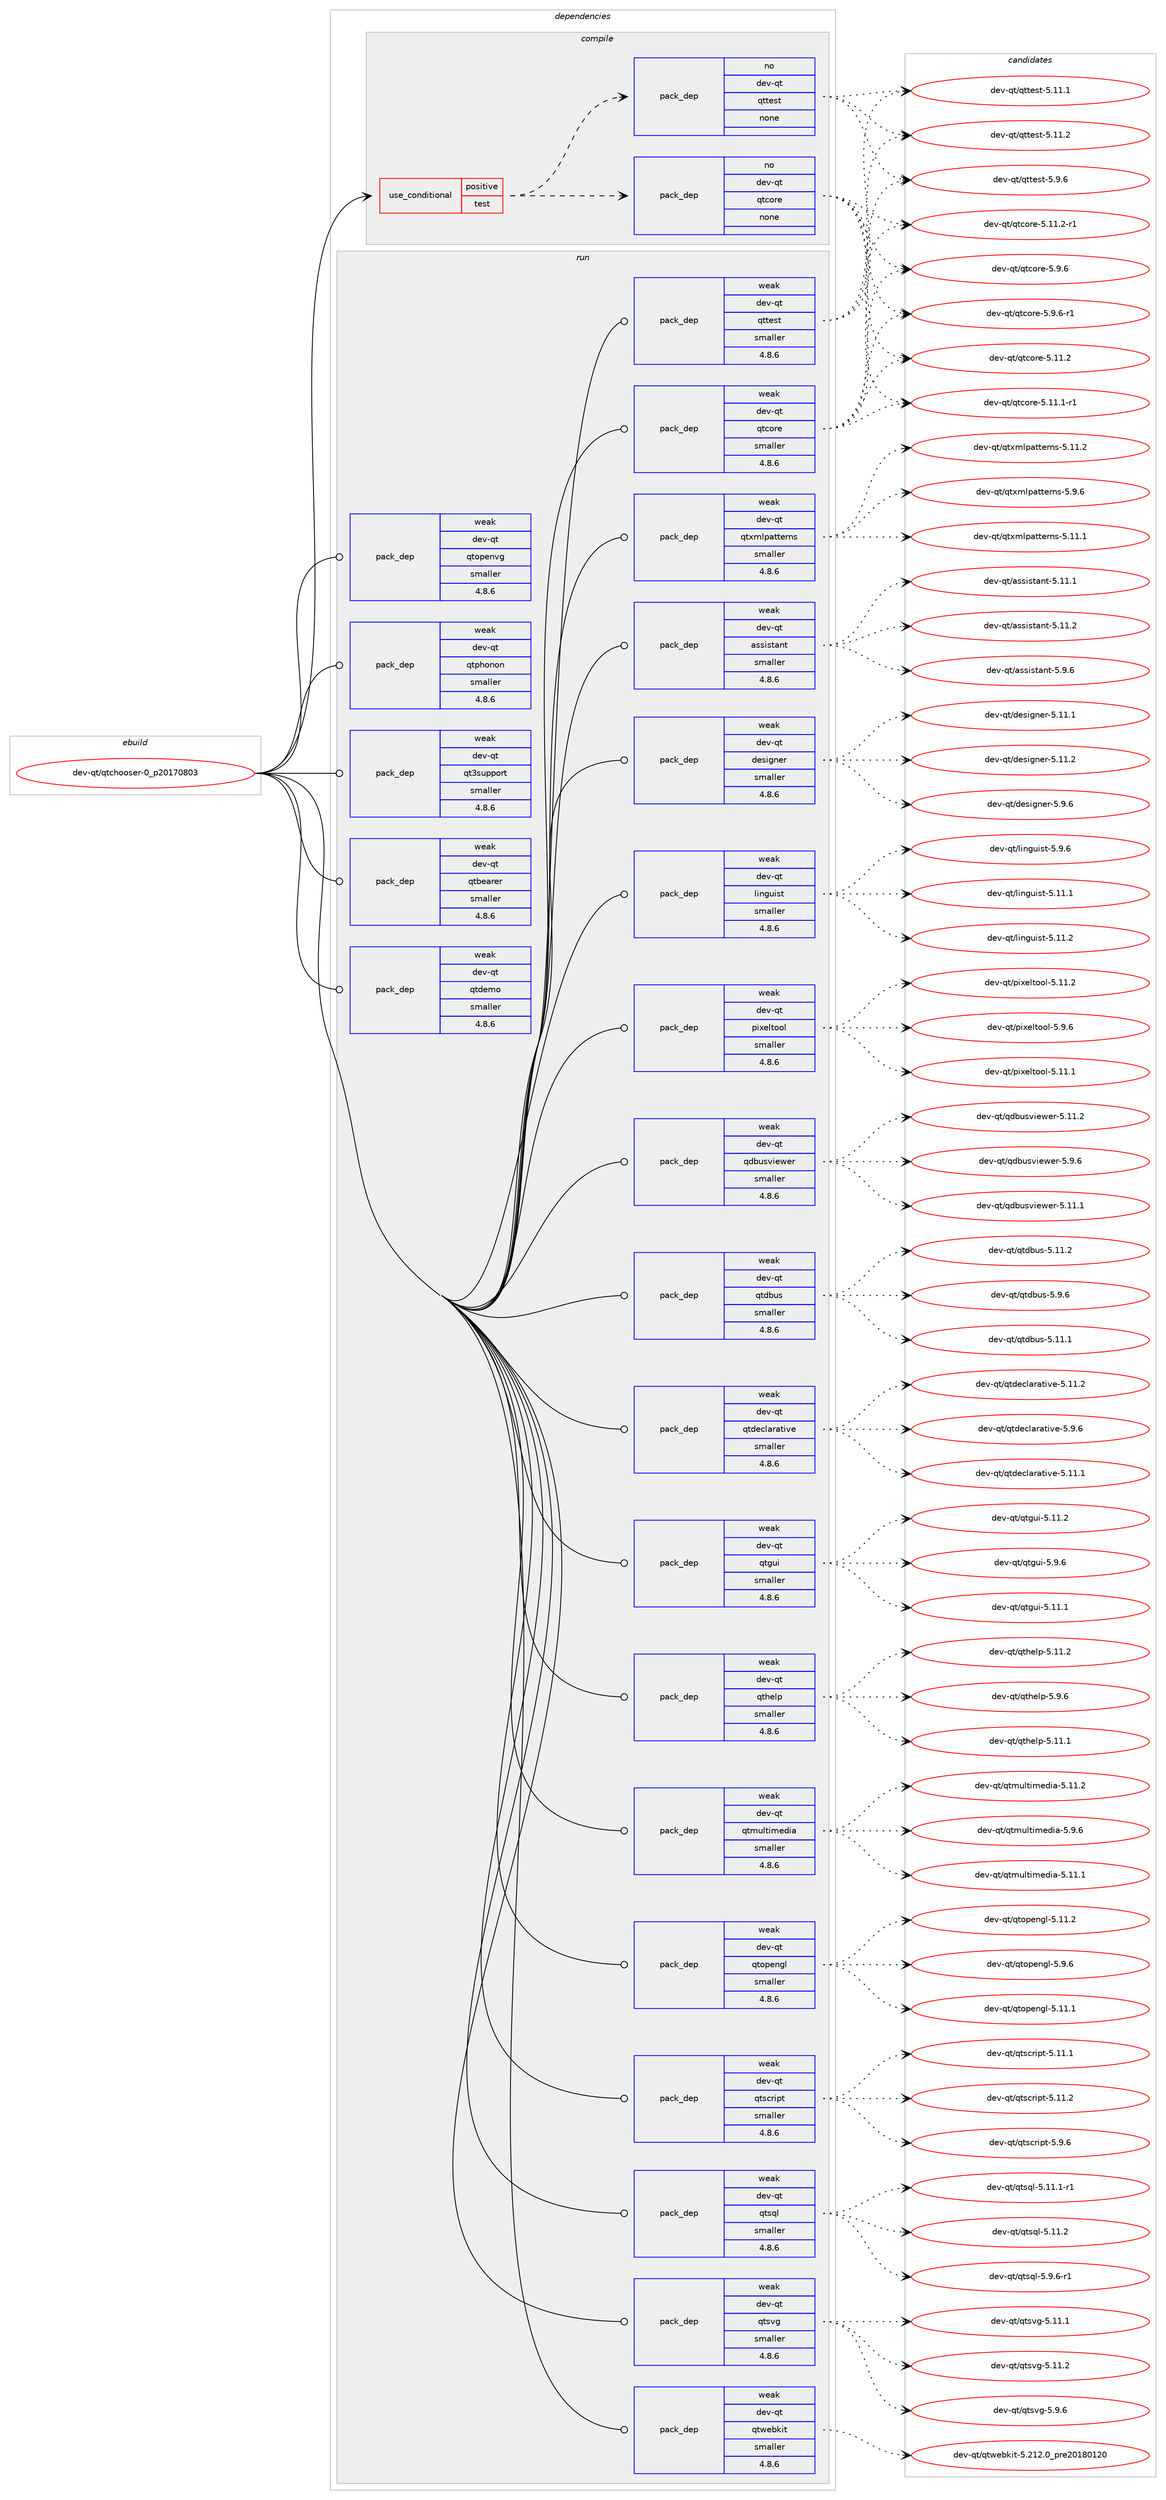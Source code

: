 digraph prolog {

# *************
# Graph options
# *************

newrank=true;
concentrate=true;
compound=true;
graph [rankdir=LR,fontname=Helvetica,fontsize=10,ranksep=1.5];#, ranksep=2.5, nodesep=0.2];
edge  [arrowhead=vee];
node  [fontname=Helvetica,fontsize=10];

# **********
# The ebuild
# **********

subgraph cluster_leftcol {
color=gray;
rank=same;
label=<<i>ebuild</i>>;
id [label="dev-qt/qtchooser-0_p20170803", color=red, width=4, href="../dev-qt/qtchooser-0_p20170803.svg"];
}

# ****************
# The dependencies
# ****************

subgraph cluster_midcol {
color=gray;
label=<<i>dependencies</i>>;
subgraph cluster_compile {
fillcolor="#eeeeee";
style=filled;
label=<<i>compile</i>>;
subgraph cond591 {
dependency3573 [label=<<TABLE BORDER="0" CELLBORDER="1" CELLSPACING="0" CELLPADDING="4"><TR><TD ROWSPAN="3" CELLPADDING="10">use_conditional</TD></TR><TR><TD>positive</TD></TR><TR><TD>test</TD></TR></TABLE>>, shape=none, color=red];
subgraph pack2867 {
dependency3574 [label=<<TABLE BORDER="0" CELLBORDER="1" CELLSPACING="0" CELLPADDING="4" WIDTH="220"><TR><TD ROWSPAN="6" CELLPADDING="30">pack_dep</TD></TR><TR><TD WIDTH="110">no</TD></TR><TR><TD>dev-qt</TD></TR><TR><TD>qtcore</TD></TR><TR><TD>none</TD></TR><TR><TD></TD></TR></TABLE>>, shape=none, color=blue];
}
dependency3573:e -> dependency3574:w [weight=20,style="dashed",arrowhead="vee"];
subgraph pack2868 {
dependency3575 [label=<<TABLE BORDER="0" CELLBORDER="1" CELLSPACING="0" CELLPADDING="4" WIDTH="220"><TR><TD ROWSPAN="6" CELLPADDING="30">pack_dep</TD></TR><TR><TD WIDTH="110">no</TD></TR><TR><TD>dev-qt</TD></TR><TR><TD>qttest</TD></TR><TR><TD>none</TD></TR><TR><TD></TD></TR></TABLE>>, shape=none, color=blue];
}
dependency3573:e -> dependency3575:w [weight=20,style="dashed",arrowhead="vee"];
}
id:e -> dependency3573:w [weight=20,style="solid",arrowhead="vee"];
}
subgraph cluster_compileandrun {
fillcolor="#eeeeee";
style=filled;
label=<<i>compile and run</i>>;
}
subgraph cluster_run {
fillcolor="#eeeeee";
style=filled;
label=<<i>run</i>>;
subgraph pack2869 {
dependency3576 [label=<<TABLE BORDER="0" CELLBORDER="1" CELLSPACING="0" CELLPADDING="4" WIDTH="220"><TR><TD ROWSPAN="6" CELLPADDING="30">pack_dep</TD></TR><TR><TD WIDTH="110">weak</TD></TR><TR><TD>dev-qt</TD></TR><TR><TD>assistant</TD></TR><TR><TD>smaller</TD></TR><TR><TD>4.8.6</TD></TR></TABLE>>, shape=none, color=blue];
}
id:e -> dependency3576:w [weight=20,style="solid",arrowhead="odot"];
subgraph pack2870 {
dependency3577 [label=<<TABLE BORDER="0" CELLBORDER="1" CELLSPACING="0" CELLPADDING="4" WIDTH="220"><TR><TD ROWSPAN="6" CELLPADDING="30">pack_dep</TD></TR><TR><TD WIDTH="110">weak</TD></TR><TR><TD>dev-qt</TD></TR><TR><TD>designer</TD></TR><TR><TD>smaller</TD></TR><TR><TD>4.8.6</TD></TR></TABLE>>, shape=none, color=blue];
}
id:e -> dependency3577:w [weight=20,style="solid",arrowhead="odot"];
subgraph pack2871 {
dependency3578 [label=<<TABLE BORDER="0" CELLBORDER="1" CELLSPACING="0" CELLPADDING="4" WIDTH="220"><TR><TD ROWSPAN="6" CELLPADDING="30">pack_dep</TD></TR><TR><TD WIDTH="110">weak</TD></TR><TR><TD>dev-qt</TD></TR><TR><TD>linguist</TD></TR><TR><TD>smaller</TD></TR><TR><TD>4.8.6</TD></TR></TABLE>>, shape=none, color=blue];
}
id:e -> dependency3578:w [weight=20,style="solid",arrowhead="odot"];
subgraph pack2872 {
dependency3579 [label=<<TABLE BORDER="0" CELLBORDER="1" CELLSPACING="0" CELLPADDING="4" WIDTH="220"><TR><TD ROWSPAN="6" CELLPADDING="30">pack_dep</TD></TR><TR><TD WIDTH="110">weak</TD></TR><TR><TD>dev-qt</TD></TR><TR><TD>pixeltool</TD></TR><TR><TD>smaller</TD></TR><TR><TD>4.8.6</TD></TR></TABLE>>, shape=none, color=blue];
}
id:e -> dependency3579:w [weight=20,style="solid",arrowhead="odot"];
subgraph pack2873 {
dependency3580 [label=<<TABLE BORDER="0" CELLBORDER="1" CELLSPACING="0" CELLPADDING="4" WIDTH="220"><TR><TD ROWSPAN="6" CELLPADDING="30">pack_dep</TD></TR><TR><TD WIDTH="110">weak</TD></TR><TR><TD>dev-qt</TD></TR><TR><TD>qdbusviewer</TD></TR><TR><TD>smaller</TD></TR><TR><TD>4.8.6</TD></TR></TABLE>>, shape=none, color=blue];
}
id:e -> dependency3580:w [weight=20,style="solid",arrowhead="odot"];
subgraph pack2874 {
dependency3581 [label=<<TABLE BORDER="0" CELLBORDER="1" CELLSPACING="0" CELLPADDING="4" WIDTH="220"><TR><TD ROWSPAN="6" CELLPADDING="30">pack_dep</TD></TR><TR><TD WIDTH="110">weak</TD></TR><TR><TD>dev-qt</TD></TR><TR><TD>qt3support</TD></TR><TR><TD>smaller</TD></TR><TR><TD>4.8.6</TD></TR></TABLE>>, shape=none, color=blue];
}
id:e -> dependency3581:w [weight=20,style="solid",arrowhead="odot"];
subgraph pack2875 {
dependency3582 [label=<<TABLE BORDER="0" CELLBORDER="1" CELLSPACING="0" CELLPADDING="4" WIDTH="220"><TR><TD ROWSPAN="6" CELLPADDING="30">pack_dep</TD></TR><TR><TD WIDTH="110">weak</TD></TR><TR><TD>dev-qt</TD></TR><TR><TD>qtbearer</TD></TR><TR><TD>smaller</TD></TR><TR><TD>4.8.6</TD></TR></TABLE>>, shape=none, color=blue];
}
id:e -> dependency3582:w [weight=20,style="solid",arrowhead="odot"];
subgraph pack2876 {
dependency3583 [label=<<TABLE BORDER="0" CELLBORDER="1" CELLSPACING="0" CELLPADDING="4" WIDTH="220"><TR><TD ROWSPAN="6" CELLPADDING="30">pack_dep</TD></TR><TR><TD WIDTH="110">weak</TD></TR><TR><TD>dev-qt</TD></TR><TR><TD>qtcore</TD></TR><TR><TD>smaller</TD></TR><TR><TD>4.8.6</TD></TR></TABLE>>, shape=none, color=blue];
}
id:e -> dependency3583:w [weight=20,style="solid",arrowhead="odot"];
subgraph pack2877 {
dependency3584 [label=<<TABLE BORDER="0" CELLBORDER="1" CELLSPACING="0" CELLPADDING="4" WIDTH="220"><TR><TD ROWSPAN="6" CELLPADDING="30">pack_dep</TD></TR><TR><TD WIDTH="110">weak</TD></TR><TR><TD>dev-qt</TD></TR><TR><TD>qtdbus</TD></TR><TR><TD>smaller</TD></TR><TR><TD>4.8.6</TD></TR></TABLE>>, shape=none, color=blue];
}
id:e -> dependency3584:w [weight=20,style="solid",arrowhead="odot"];
subgraph pack2878 {
dependency3585 [label=<<TABLE BORDER="0" CELLBORDER="1" CELLSPACING="0" CELLPADDING="4" WIDTH="220"><TR><TD ROWSPAN="6" CELLPADDING="30">pack_dep</TD></TR><TR><TD WIDTH="110">weak</TD></TR><TR><TD>dev-qt</TD></TR><TR><TD>qtdeclarative</TD></TR><TR><TD>smaller</TD></TR><TR><TD>4.8.6</TD></TR></TABLE>>, shape=none, color=blue];
}
id:e -> dependency3585:w [weight=20,style="solid",arrowhead="odot"];
subgraph pack2879 {
dependency3586 [label=<<TABLE BORDER="0" CELLBORDER="1" CELLSPACING="0" CELLPADDING="4" WIDTH="220"><TR><TD ROWSPAN="6" CELLPADDING="30">pack_dep</TD></TR><TR><TD WIDTH="110">weak</TD></TR><TR><TD>dev-qt</TD></TR><TR><TD>qtdemo</TD></TR><TR><TD>smaller</TD></TR><TR><TD>4.8.6</TD></TR></TABLE>>, shape=none, color=blue];
}
id:e -> dependency3586:w [weight=20,style="solid",arrowhead="odot"];
subgraph pack2880 {
dependency3587 [label=<<TABLE BORDER="0" CELLBORDER="1" CELLSPACING="0" CELLPADDING="4" WIDTH="220"><TR><TD ROWSPAN="6" CELLPADDING="30">pack_dep</TD></TR><TR><TD WIDTH="110">weak</TD></TR><TR><TD>dev-qt</TD></TR><TR><TD>qtgui</TD></TR><TR><TD>smaller</TD></TR><TR><TD>4.8.6</TD></TR></TABLE>>, shape=none, color=blue];
}
id:e -> dependency3587:w [weight=20,style="solid",arrowhead="odot"];
subgraph pack2881 {
dependency3588 [label=<<TABLE BORDER="0" CELLBORDER="1" CELLSPACING="0" CELLPADDING="4" WIDTH="220"><TR><TD ROWSPAN="6" CELLPADDING="30">pack_dep</TD></TR><TR><TD WIDTH="110">weak</TD></TR><TR><TD>dev-qt</TD></TR><TR><TD>qthelp</TD></TR><TR><TD>smaller</TD></TR><TR><TD>4.8.6</TD></TR></TABLE>>, shape=none, color=blue];
}
id:e -> dependency3588:w [weight=20,style="solid",arrowhead="odot"];
subgraph pack2882 {
dependency3589 [label=<<TABLE BORDER="0" CELLBORDER="1" CELLSPACING="0" CELLPADDING="4" WIDTH="220"><TR><TD ROWSPAN="6" CELLPADDING="30">pack_dep</TD></TR><TR><TD WIDTH="110">weak</TD></TR><TR><TD>dev-qt</TD></TR><TR><TD>qtmultimedia</TD></TR><TR><TD>smaller</TD></TR><TR><TD>4.8.6</TD></TR></TABLE>>, shape=none, color=blue];
}
id:e -> dependency3589:w [weight=20,style="solid",arrowhead="odot"];
subgraph pack2883 {
dependency3590 [label=<<TABLE BORDER="0" CELLBORDER="1" CELLSPACING="0" CELLPADDING="4" WIDTH="220"><TR><TD ROWSPAN="6" CELLPADDING="30">pack_dep</TD></TR><TR><TD WIDTH="110">weak</TD></TR><TR><TD>dev-qt</TD></TR><TR><TD>qtopengl</TD></TR><TR><TD>smaller</TD></TR><TR><TD>4.8.6</TD></TR></TABLE>>, shape=none, color=blue];
}
id:e -> dependency3590:w [weight=20,style="solid",arrowhead="odot"];
subgraph pack2884 {
dependency3591 [label=<<TABLE BORDER="0" CELLBORDER="1" CELLSPACING="0" CELLPADDING="4" WIDTH="220"><TR><TD ROWSPAN="6" CELLPADDING="30">pack_dep</TD></TR><TR><TD WIDTH="110">weak</TD></TR><TR><TD>dev-qt</TD></TR><TR><TD>qtopenvg</TD></TR><TR><TD>smaller</TD></TR><TR><TD>4.8.6</TD></TR></TABLE>>, shape=none, color=blue];
}
id:e -> dependency3591:w [weight=20,style="solid",arrowhead="odot"];
subgraph pack2885 {
dependency3592 [label=<<TABLE BORDER="0" CELLBORDER="1" CELLSPACING="0" CELLPADDING="4" WIDTH="220"><TR><TD ROWSPAN="6" CELLPADDING="30">pack_dep</TD></TR><TR><TD WIDTH="110">weak</TD></TR><TR><TD>dev-qt</TD></TR><TR><TD>qtphonon</TD></TR><TR><TD>smaller</TD></TR><TR><TD>4.8.6</TD></TR></TABLE>>, shape=none, color=blue];
}
id:e -> dependency3592:w [weight=20,style="solid",arrowhead="odot"];
subgraph pack2886 {
dependency3593 [label=<<TABLE BORDER="0" CELLBORDER="1" CELLSPACING="0" CELLPADDING="4" WIDTH="220"><TR><TD ROWSPAN="6" CELLPADDING="30">pack_dep</TD></TR><TR><TD WIDTH="110">weak</TD></TR><TR><TD>dev-qt</TD></TR><TR><TD>qtscript</TD></TR><TR><TD>smaller</TD></TR><TR><TD>4.8.6</TD></TR></TABLE>>, shape=none, color=blue];
}
id:e -> dependency3593:w [weight=20,style="solid",arrowhead="odot"];
subgraph pack2887 {
dependency3594 [label=<<TABLE BORDER="0" CELLBORDER="1" CELLSPACING="0" CELLPADDING="4" WIDTH="220"><TR><TD ROWSPAN="6" CELLPADDING="30">pack_dep</TD></TR><TR><TD WIDTH="110">weak</TD></TR><TR><TD>dev-qt</TD></TR><TR><TD>qtsql</TD></TR><TR><TD>smaller</TD></TR><TR><TD>4.8.6</TD></TR></TABLE>>, shape=none, color=blue];
}
id:e -> dependency3594:w [weight=20,style="solid",arrowhead="odot"];
subgraph pack2888 {
dependency3595 [label=<<TABLE BORDER="0" CELLBORDER="1" CELLSPACING="0" CELLPADDING="4" WIDTH="220"><TR><TD ROWSPAN="6" CELLPADDING="30">pack_dep</TD></TR><TR><TD WIDTH="110">weak</TD></TR><TR><TD>dev-qt</TD></TR><TR><TD>qtsvg</TD></TR><TR><TD>smaller</TD></TR><TR><TD>4.8.6</TD></TR></TABLE>>, shape=none, color=blue];
}
id:e -> dependency3595:w [weight=20,style="solid",arrowhead="odot"];
subgraph pack2889 {
dependency3596 [label=<<TABLE BORDER="0" CELLBORDER="1" CELLSPACING="0" CELLPADDING="4" WIDTH="220"><TR><TD ROWSPAN="6" CELLPADDING="30">pack_dep</TD></TR><TR><TD WIDTH="110">weak</TD></TR><TR><TD>dev-qt</TD></TR><TR><TD>qttest</TD></TR><TR><TD>smaller</TD></TR><TR><TD>4.8.6</TD></TR></TABLE>>, shape=none, color=blue];
}
id:e -> dependency3596:w [weight=20,style="solid",arrowhead="odot"];
subgraph pack2890 {
dependency3597 [label=<<TABLE BORDER="0" CELLBORDER="1" CELLSPACING="0" CELLPADDING="4" WIDTH="220"><TR><TD ROWSPAN="6" CELLPADDING="30">pack_dep</TD></TR><TR><TD WIDTH="110">weak</TD></TR><TR><TD>dev-qt</TD></TR><TR><TD>qtwebkit</TD></TR><TR><TD>smaller</TD></TR><TR><TD>4.8.6</TD></TR></TABLE>>, shape=none, color=blue];
}
id:e -> dependency3597:w [weight=20,style="solid",arrowhead="odot"];
subgraph pack2891 {
dependency3598 [label=<<TABLE BORDER="0" CELLBORDER="1" CELLSPACING="0" CELLPADDING="4" WIDTH="220"><TR><TD ROWSPAN="6" CELLPADDING="30">pack_dep</TD></TR><TR><TD WIDTH="110">weak</TD></TR><TR><TD>dev-qt</TD></TR><TR><TD>qtxmlpatterns</TD></TR><TR><TD>smaller</TD></TR><TR><TD>4.8.6</TD></TR></TABLE>>, shape=none, color=blue];
}
id:e -> dependency3598:w [weight=20,style="solid",arrowhead="odot"];
}
}

# **************
# The candidates
# **************

subgraph cluster_choices {
rank=same;
color=gray;
label=<<i>candidates</i>>;

subgraph choice2867 {
color=black;
nodesep=1;
choice10010111845113116471131169911111410145534649494650 [label="dev-qt/qtcore-5.11.2", color=red, width=4,href="../dev-qt/qtcore-5.11.2.svg"];
choice100101118451131164711311699111114101455346494946494511449 [label="dev-qt/qtcore-5.11.1-r1", color=red, width=4,href="../dev-qt/qtcore-5.11.1-r1.svg"];
choice100101118451131164711311699111114101455346494946504511449 [label="dev-qt/qtcore-5.11.2-r1", color=red, width=4,href="../dev-qt/qtcore-5.11.2-r1.svg"];
choice100101118451131164711311699111114101455346574654 [label="dev-qt/qtcore-5.9.6", color=red, width=4,href="../dev-qt/qtcore-5.9.6.svg"];
choice1001011184511311647113116991111141014553465746544511449 [label="dev-qt/qtcore-5.9.6-r1", color=red, width=4,href="../dev-qt/qtcore-5.9.6-r1.svg"];
dependency3574:e -> choice10010111845113116471131169911111410145534649494650:w [style=dotted,weight="100"];
dependency3574:e -> choice100101118451131164711311699111114101455346494946494511449:w [style=dotted,weight="100"];
dependency3574:e -> choice100101118451131164711311699111114101455346494946504511449:w [style=dotted,weight="100"];
dependency3574:e -> choice100101118451131164711311699111114101455346574654:w [style=dotted,weight="100"];
dependency3574:e -> choice1001011184511311647113116991111141014553465746544511449:w [style=dotted,weight="100"];
}
subgraph choice2868 {
color=black;
nodesep=1;
choice100101118451131164711311611610111511645534649494649 [label="dev-qt/qttest-5.11.1", color=red, width=4,href="../dev-qt/qttest-5.11.1.svg"];
choice100101118451131164711311611610111511645534649494650 [label="dev-qt/qttest-5.11.2", color=red, width=4,href="../dev-qt/qttest-5.11.2.svg"];
choice1001011184511311647113116116101115116455346574654 [label="dev-qt/qttest-5.9.6", color=red, width=4,href="../dev-qt/qttest-5.9.6.svg"];
dependency3575:e -> choice100101118451131164711311611610111511645534649494649:w [style=dotted,weight="100"];
dependency3575:e -> choice100101118451131164711311611610111511645534649494650:w [style=dotted,weight="100"];
dependency3575:e -> choice1001011184511311647113116116101115116455346574654:w [style=dotted,weight="100"];
}
subgraph choice2869 {
color=black;
nodesep=1;
choice1001011184511311647971151151051151169711011645534649494649 [label="dev-qt/assistant-5.11.1", color=red, width=4,href="../dev-qt/assistant-5.11.1.svg"];
choice1001011184511311647971151151051151169711011645534649494650 [label="dev-qt/assistant-5.11.2", color=red, width=4,href="../dev-qt/assistant-5.11.2.svg"];
choice10010111845113116479711511510511511697110116455346574654 [label="dev-qt/assistant-5.9.6", color=red, width=4,href="../dev-qt/assistant-5.9.6.svg"];
dependency3576:e -> choice1001011184511311647971151151051151169711011645534649494649:w [style=dotted,weight="100"];
dependency3576:e -> choice1001011184511311647971151151051151169711011645534649494650:w [style=dotted,weight="100"];
dependency3576:e -> choice10010111845113116479711511510511511697110116455346574654:w [style=dotted,weight="100"];
}
subgraph choice2870 {
color=black;
nodesep=1;
choice100101118451131164710010111510510311010111445534649494649 [label="dev-qt/designer-5.11.1", color=red, width=4,href="../dev-qt/designer-5.11.1.svg"];
choice100101118451131164710010111510510311010111445534649494650 [label="dev-qt/designer-5.11.2", color=red, width=4,href="../dev-qt/designer-5.11.2.svg"];
choice1001011184511311647100101115105103110101114455346574654 [label="dev-qt/designer-5.9.6", color=red, width=4,href="../dev-qt/designer-5.9.6.svg"];
dependency3577:e -> choice100101118451131164710010111510510311010111445534649494649:w [style=dotted,weight="100"];
dependency3577:e -> choice100101118451131164710010111510510311010111445534649494650:w [style=dotted,weight="100"];
dependency3577:e -> choice1001011184511311647100101115105103110101114455346574654:w [style=dotted,weight="100"];
}
subgraph choice2871 {
color=black;
nodesep=1;
choice100101118451131164710810511010311710511511645534649494649 [label="dev-qt/linguist-5.11.1", color=red, width=4,href="../dev-qt/linguist-5.11.1.svg"];
choice100101118451131164710810511010311710511511645534649494650 [label="dev-qt/linguist-5.11.2", color=red, width=4,href="../dev-qt/linguist-5.11.2.svg"];
choice1001011184511311647108105110103117105115116455346574654 [label="dev-qt/linguist-5.9.6", color=red, width=4,href="../dev-qt/linguist-5.9.6.svg"];
dependency3578:e -> choice100101118451131164710810511010311710511511645534649494649:w [style=dotted,weight="100"];
dependency3578:e -> choice100101118451131164710810511010311710511511645534649494650:w [style=dotted,weight="100"];
dependency3578:e -> choice1001011184511311647108105110103117105115116455346574654:w [style=dotted,weight="100"];
}
subgraph choice2872 {
color=black;
nodesep=1;
choice100101118451131164711210512010110811611111110845534649494649 [label="dev-qt/pixeltool-5.11.1", color=red, width=4,href="../dev-qt/pixeltool-5.11.1.svg"];
choice100101118451131164711210512010110811611111110845534649494650 [label="dev-qt/pixeltool-5.11.2", color=red, width=4,href="../dev-qt/pixeltool-5.11.2.svg"];
choice1001011184511311647112105120101108116111111108455346574654 [label="dev-qt/pixeltool-5.9.6", color=red, width=4,href="../dev-qt/pixeltool-5.9.6.svg"];
dependency3579:e -> choice100101118451131164711210512010110811611111110845534649494649:w [style=dotted,weight="100"];
dependency3579:e -> choice100101118451131164711210512010110811611111110845534649494650:w [style=dotted,weight="100"];
dependency3579:e -> choice1001011184511311647112105120101108116111111108455346574654:w [style=dotted,weight="100"];
}
subgraph choice2873 {
color=black;
nodesep=1;
choice10010111845113116471131009811711511810510111910111445534649494649 [label="dev-qt/qdbusviewer-5.11.1", color=red, width=4,href="../dev-qt/qdbusviewer-5.11.1.svg"];
choice10010111845113116471131009811711511810510111910111445534649494650 [label="dev-qt/qdbusviewer-5.11.2", color=red, width=4,href="../dev-qt/qdbusviewer-5.11.2.svg"];
choice100101118451131164711310098117115118105101119101114455346574654 [label="dev-qt/qdbusviewer-5.9.6", color=red, width=4,href="../dev-qt/qdbusviewer-5.9.6.svg"];
dependency3580:e -> choice10010111845113116471131009811711511810510111910111445534649494649:w [style=dotted,weight="100"];
dependency3580:e -> choice10010111845113116471131009811711511810510111910111445534649494650:w [style=dotted,weight="100"];
dependency3580:e -> choice100101118451131164711310098117115118105101119101114455346574654:w [style=dotted,weight="100"];
}
subgraph choice2874 {
color=black;
nodesep=1;
}
subgraph choice2875 {
color=black;
nodesep=1;
}
subgraph choice2876 {
color=black;
nodesep=1;
choice10010111845113116471131169911111410145534649494650 [label="dev-qt/qtcore-5.11.2", color=red, width=4,href="../dev-qt/qtcore-5.11.2.svg"];
choice100101118451131164711311699111114101455346494946494511449 [label="dev-qt/qtcore-5.11.1-r1", color=red, width=4,href="../dev-qt/qtcore-5.11.1-r1.svg"];
choice100101118451131164711311699111114101455346494946504511449 [label="dev-qt/qtcore-5.11.2-r1", color=red, width=4,href="../dev-qt/qtcore-5.11.2-r1.svg"];
choice100101118451131164711311699111114101455346574654 [label="dev-qt/qtcore-5.9.6", color=red, width=4,href="../dev-qt/qtcore-5.9.6.svg"];
choice1001011184511311647113116991111141014553465746544511449 [label="dev-qt/qtcore-5.9.6-r1", color=red, width=4,href="../dev-qt/qtcore-5.9.6-r1.svg"];
dependency3583:e -> choice10010111845113116471131169911111410145534649494650:w [style=dotted,weight="100"];
dependency3583:e -> choice100101118451131164711311699111114101455346494946494511449:w [style=dotted,weight="100"];
dependency3583:e -> choice100101118451131164711311699111114101455346494946504511449:w [style=dotted,weight="100"];
dependency3583:e -> choice100101118451131164711311699111114101455346574654:w [style=dotted,weight="100"];
dependency3583:e -> choice1001011184511311647113116991111141014553465746544511449:w [style=dotted,weight="100"];
}
subgraph choice2877 {
color=black;
nodesep=1;
choice10010111845113116471131161009811711545534649494649 [label="dev-qt/qtdbus-5.11.1", color=red, width=4,href="../dev-qt/qtdbus-5.11.1.svg"];
choice10010111845113116471131161009811711545534649494650 [label="dev-qt/qtdbus-5.11.2", color=red, width=4,href="../dev-qt/qtdbus-5.11.2.svg"];
choice100101118451131164711311610098117115455346574654 [label="dev-qt/qtdbus-5.9.6", color=red, width=4,href="../dev-qt/qtdbus-5.9.6.svg"];
dependency3584:e -> choice10010111845113116471131161009811711545534649494649:w [style=dotted,weight="100"];
dependency3584:e -> choice10010111845113116471131161009811711545534649494650:w [style=dotted,weight="100"];
dependency3584:e -> choice100101118451131164711311610098117115455346574654:w [style=dotted,weight="100"];
}
subgraph choice2878 {
color=black;
nodesep=1;
choice100101118451131164711311610010199108971149711610511810145534649494649 [label="dev-qt/qtdeclarative-5.11.1", color=red, width=4,href="../dev-qt/qtdeclarative-5.11.1.svg"];
choice100101118451131164711311610010199108971149711610511810145534649494650 [label="dev-qt/qtdeclarative-5.11.2", color=red, width=4,href="../dev-qt/qtdeclarative-5.11.2.svg"];
choice1001011184511311647113116100101991089711497116105118101455346574654 [label="dev-qt/qtdeclarative-5.9.6", color=red, width=4,href="../dev-qt/qtdeclarative-5.9.6.svg"];
dependency3585:e -> choice100101118451131164711311610010199108971149711610511810145534649494649:w [style=dotted,weight="100"];
dependency3585:e -> choice100101118451131164711311610010199108971149711610511810145534649494650:w [style=dotted,weight="100"];
dependency3585:e -> choice1001011184511311647113116100101991089711497116105118101455346574654:w [style=dotted,weight="100"];
}
subgraph choice2879 {
color=black;
nodesep=1;
}
subgraph choice2880 {
color=black;
nodesep=1;
choice100101118451131164711311610311710545534649494649 [label="dev-qt/qtgui-5.11.1", color=red, width=4,href="../dev-qt/qtgui-5.11.1.svg"];
choice100101118451131164711311610311710545534649494650 [label="dev-qt/qtgui-5.11.2", color=red, width=4,href="../dev-qt/qtgui-5.11.2.svg"];
choice1001011184511311647113116103117105455346574654 [label="dev-qt/qtgui-5.9.6", color=red, width=4,href="../dev-qt/qtgui-5.9.6.svg"];
dependency3587:e -> choice100101118451131164711311610311710545534649494649:w [style=dotted,weight="100"];
dependency3587:e -> choice100101118451131164711311610311710545534649494650:w [style=dotted,weight="100"];
dependency3587:e -> choice1001011184511311647113116103117105455346574654:w [style=dotted,weight="100"];
}
subgraph choice2881 {
color=black;
nodesep=1;
choice100101118451131164711311610410110811245534649494649 [label="dev-qt/qthelp-5.11.1", color=red, width=4,href="../dev-qt/qthelp-5.11.1.svg"];
choice100101118451131164711311610410110811245534649494650 [label="dev-qt/qthelp-5.11.2", color=red, width=4,href="../dev-qt/qthelp-5.11.2.svg"];
choice1001011184511311647113116104101108112455346574654 [label="dev-qt/qthelp-5.9.6", color=red, width=4,href="../dev-qt/qthelp-5.9.6.svg"];
dependency3588:e -> choice100101118451131164711311610410110811245534649494649:w [style=dotted,weight="100"];
dependency3588:e -> choice100101118451131164711311610410110811245534649494650:w [style=dotted,weight="100"];
dependency3588:e -> choice1001011184511311647113116104101108112455346574654:w [style=dotted,weight="100"];
}
subgraph choice2882 {
color=black;
nodesep=1;
choice10010111845113116471131161091171081161051091011001059745534649494649 [label="dev-qt/qtmultimedia-5.11.1", color=red, width=4,href="../dev-qt/qtmultimedia-5.11.1.svg"];
choice10010111845113116471131161091171081161051091011001059745534649494650 [label="dev-qt/qtmultimedia-5.11.2", color=red, width=4,href="../dev-qt/qtmultimedia-5.11.2.svg"];
choice100101118451131164711311610911710811610510910110010597455346574654 [label="dev-qt/qtmultimedia-5.9.6", color=red, width=4,href="../dev-qt/qtmultimedia-5.9.6.svg"];
dependency3589:e -> choice10010111845113116471131161091171081161051091011001059745534649494649:w [style=dotted,weight="100"];
dependency3589:e -> choice10010111845113116471131161091171081161051091011001059745534649494650:w [style=dotted,weight="100"];
dependency3589:e -> choice100101118451131164711311610911710811610510910110010597455346574654:w [style=dotted,weight="100"];
}
subgraph choice2883 {
color=black;
nodesep=1;
choice100101118451131164711311611111210111010310845534649494649 [label="dev-qt/qtopengl-5.11.1", color=red, width=4,href="../dev-qt/qtopengl-5.11.1.svg"];
choice100101118451131164711311611111210111010310845534649494650 [label="dev-qt/qtopengl-5.11.2", color=red, width=4,href="../dev-qt/qtopengl-5.11.2.svg"];
choice1001011184511311647113116111112101110103108455346574654 [label="dev-qt/qtopengl-5.9.6", color=red, width=4,href="../dev-qt/qtopengl-5.9.6.svg"];
dependency3590:e -> choice100101118451131164711311611111210111010310845534649494649:w [style=dotted,weight="100"];
dependency3590:e -> choice100101118451131164711311611111210111010310845534649494650:w [style=dotted,weight="100"];
dependency3590:e -> choice1001011184511311647113116111112101110103108455346574654:w [style=dotted,weight="100"];
}
subgraph choice2884 {
color=black;
nodesep=1;
}
subgraph choice2885 {
color=black;
nodesep=1;
}
subgraph choice2886 {
color=black;
nodesep=1;
choice10010111845113116471131161159911410511211645534649494649 [label="dev-qt/qtscript-5.11.1", color=red, width=4,href="../dev-qt/qtscript-5.11.1.svg"];
choice10010111845113116471131161159911410511211645534649494650 [label="dev-qt/qtscript-5.11.2", color=red, width=4,href="../dev-qt/qtscript-5.11.2.svg"];
choice100101118451131164711311611599114105112116455346574654 [label="dev-qt/qtscript-5.9.6", color=red, width=4,href="../dev-qt/qtscript-5.9.6.svg"];
dependency3593:e -> choice10010111845113116471131161159911410511211645534649494649:w [style=dotted,weight="100"];
dependency3593:e -> choice10010111845113116471131161159911410511211645534649494650:w [style=dotted,weight="100"];
dependency3593:e -> choice100101118451131164711311611599114105112116455346574654:w [style=dotted,weight="100"];
}
subgraph choice2887 {
color=black;
nodesep=1;
choice1001011184511311647113116115113108455346494946494511449 [label="dev-qt/qtsql-5.11.1-r1", color=red, width=4,href="../dev-qt/qtsql-5.11.1-r1.svg"];
choice100101118451131164711311611511310845534649494650 [label="dev-qt/qtsql-5.11.2", color=red, width=4,href="../dev-qt/qtsql-5.11.2.svg"];
choice10010111845113116471131161151131084553465746544511449 [label="dev-qt/qtsql-5.9.6-r1", color=red, width=4,href="../dev-qt/qtsql-5.9.6-r1.svg"];
dependency3594:e -> choice1001011184511311647113116115113108455346494946494511449:w [style=dotted,weight="100"];
dependency3594:e -> choice100101118451131164711311611511310845534649494650:w [style=dotted,weight="100"];
dependency3594:e -> choice10010111845113116471131161151131084553465746544511449:w [style=dotted,weight="100"];
}
subgraph choice2888 {
color=black;
nodesep=1;
choice100101118451131164711311611511810345534649494649 [label="dev-qt/qtsvg-5.11.1", color=red, width=4,href="../dev-qt/qtsvg-5.11.1.svg"];
choice100101118451131164711311611511810345534649494650 [label="dev-qt/qtsvg-5.11.2", color=red, width=4,href="../dev-qt/qtsvg-5.11.2.svg"];
choice1001011184511311647113116115118103455346574654 [label="dev-qt/qtsvg-5.9.6", color=red, width=4,href="../dev-qt/qtsvg-5.9.6.svg"];
dependency3595:e -> choice100101118451131164711311611511810345534649494649:w [style=dotted,weight="100"];
dependency3595:e -> choice100101118451131164711311611511810345534649494650:w [style=dotted,weight="100"];
dependency3595:e -> choice1001011184511311647113116115118103455346574654:w [style=dotted,weight="100"];
}
subgraph choice2889 {
color=black;
nodesep=1;
choice100101118451131164711311611610111511645534649494649 [label="dev-qt/qttest-5.11.1", color=red, width=4,href="../dev-qt/qttest-5.11.1.svg"];
choice100101118451131164711311611610111511645534649494650 [label="dev-qt/qttest-5.11.2", color=red, width=4,href="../dev-qt/qttest-5.11.2.svg"];
choice1001011184511311647113116116101115116455346574654 [label="dev-qt/qttest-5.9.6", color=red, width=4,href="../dev-qt/qttest-5.9.6.svg"];
dependency3596:e -> choice100101118451131164711311611610111511645534649494649:w [style=dotted,weight="100"];
dependency3596:e -> choice100101118451131164711311611610111511645534649494650:w [style=dotted,weight="100"];
dependency3596:e -> choice1001011184511311647113116116101115116455346574654:w [style=dotted,weight="100"];
}
subgraph choice2890 {
color=black;
nodesep=1;
choice1001011184511311647113116119101981071051164553465049504648951121141015048495648495048 [label="dev-qt/qtwebkit-5.212.0_pre20180120", color=red, width=4,href="../dev-qt/qtwebkit-5.212.0_pre20180120.svg"];
dependency3597:e -> choice1001011184511311647113116119101981071051164553465049504648951121141015048495648495048:w [style=dotted,weight="100"];
}
subgraph choice2891 {
color=black;
nodesep=1;
choice10010111845113116471131161201091081129711611610111411011545534649494649 [label="dev-qt/qtxmlpatterns-5.11.1", color=red, width=4,href="../dev-qt/qtxmlpatterns-5.11.1.svg"];
choice10010111845113116471131161201091081129711611610111411011545534649494650 [label="dev-qt/qtxmlpatterns-5.11.2", color=red, width=4,href="../dev-qt/qtxmlpatterns-5.11.2.svg"];
choice100101118451131164711311612010910811297116116101114110115455346574654 [label="dev-qt/qtxmlpatterns-5.9.6", color=red, width=4,href="../dev-qt/qtxmlpatterns-5.9.6.svg"];
dependency3598:e -> choice10010111845113116471131161201091081129711611610111411011545534649494649:w [style=dotted,weight="100"];
dependency3598:e -> choice10010111845113116471131161201091081129711611610111411011545534649494650:w [style=dotted,weight="100"];
dependency3598:e -> choice100101118451131164711311612010910811297116116101114110115455346574654:w [style=dotted,weight="100"];
}
}

}
